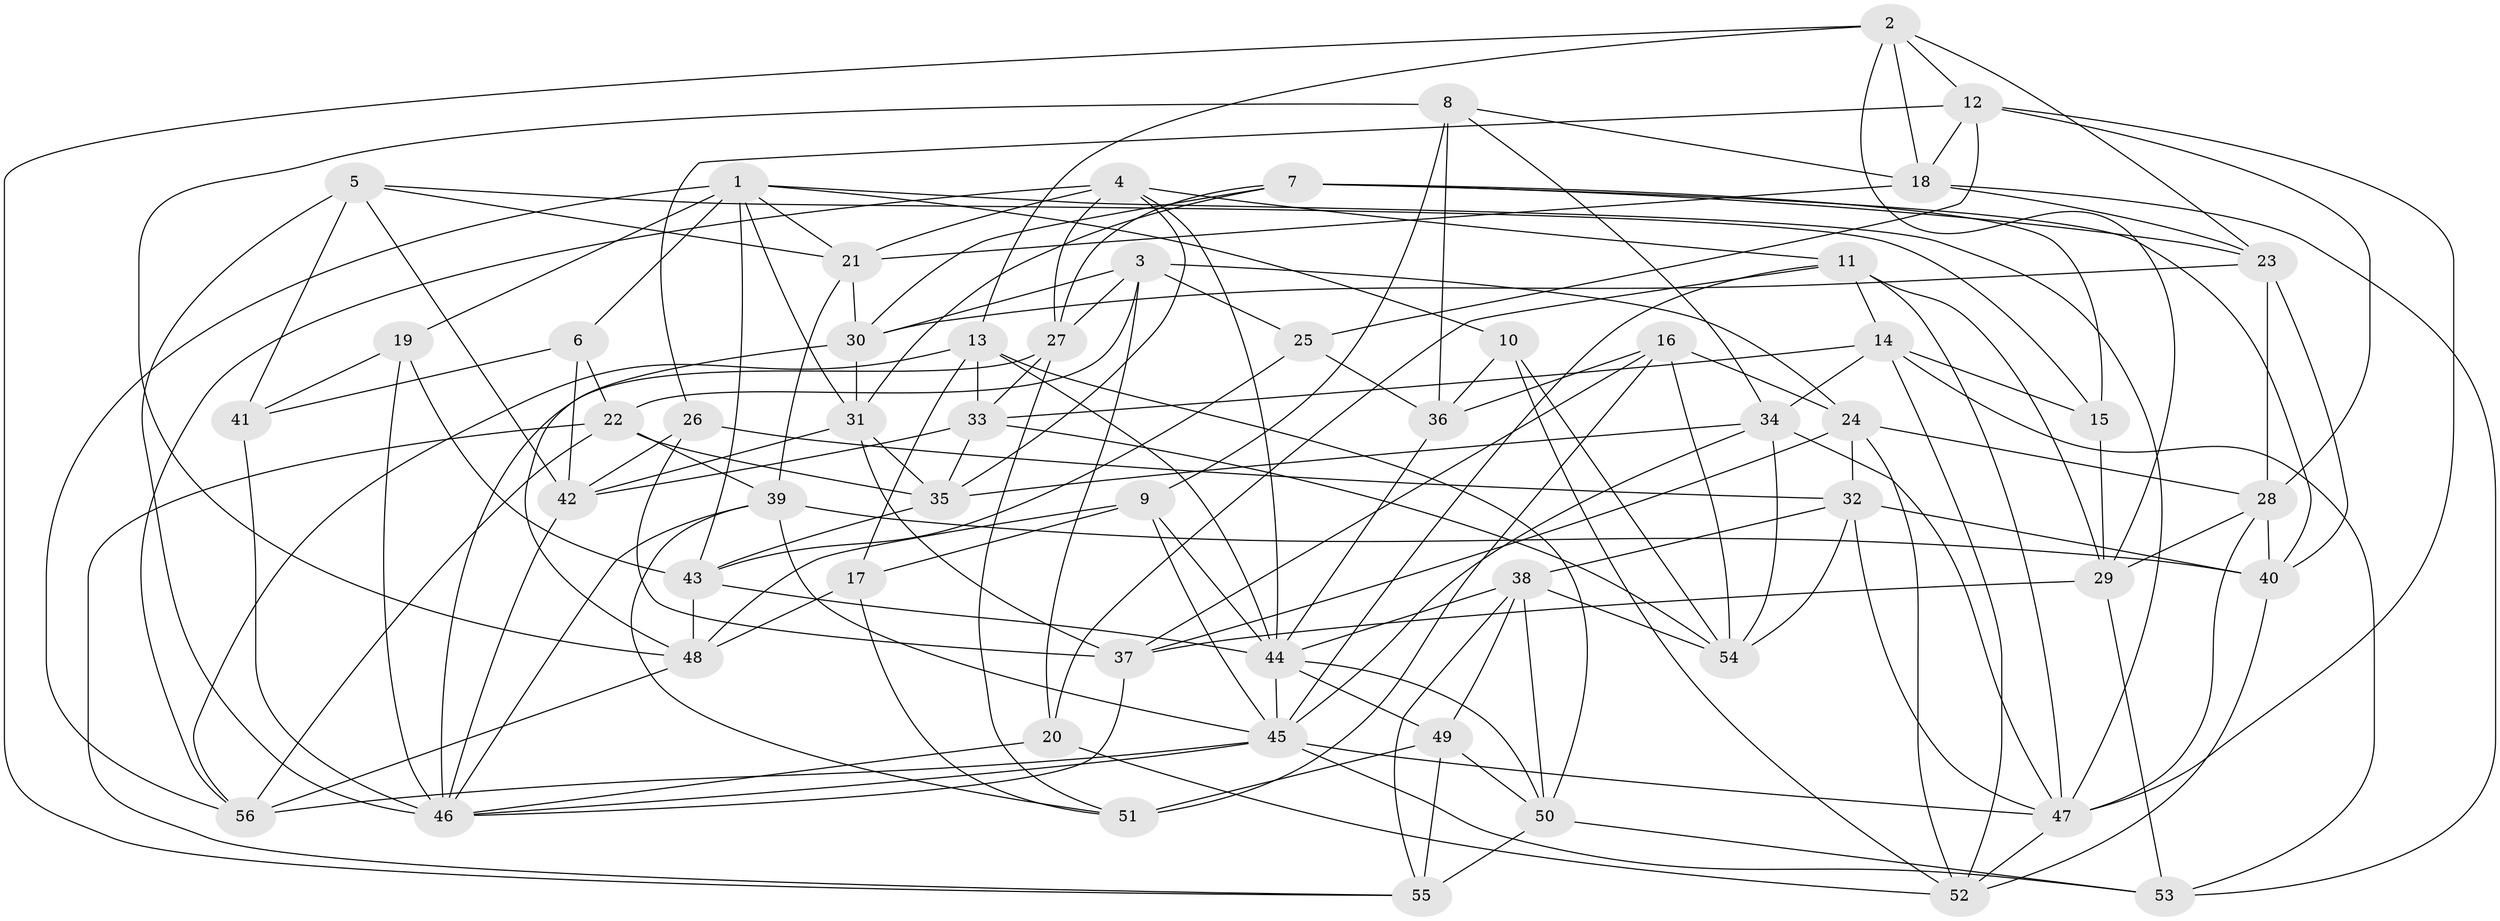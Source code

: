 // original degree distribution, {4: 1.0}
// Generated by graph-tools (version 1.1) at 2025/26/03/09/25 03:26:57]
// undirected, 56 vertices, 161 edges
graph export_dot {
graph [start="1"]
  node [color=gray90,style=filled];
  1;
  2;
  3;
  4;
  5;
  6;
  7;
  8;
  9;
  10;
  11;
  12;
  13;
  14;
  15;
  16;
  17;
  18;
  19;
  20;
  21;
  22;
  23;
  24;
  25;
  26;
  27;
  28;
  29;
  30;
  31;
  32;
  33;
  34;
  35;
  36;
  37;
  38;
  39;
  40;
  41;
  42;
  43;
  44;
  45;
  46;
  47;
  48;
  49;
  50;
  51;
  52;
  53;
  54;
  55;
  56;
  1 -- 6 [weight=1.0];
  1 -- 10 [weight=1.0];
  1 -- 19 [weight=1.0];
  1 -- 21 [weight=1.0];
  1 -- 31 [weight=1.0];
  1 -- 43 [weight=1.0];
  1 -- 47 [weight=1.0];
  1 -- 56 [weight=1.0];
  2 -- 12 [weight=1.0];
  2 -- 13 [weight=1.0];
  2 -- 18 [weight=1.0];
  2 -- 23 [weight=1.0];
  2 -- 29 [weight=1.0];
  2 -- 55 [weight=1.0];
  3 -- 20 [weight=1.0];
  3 -- 22 [weight=1.0];
  3 -- 24 [weight=1.0];
  3 -- 25 [weight=1.0];
  3 -- 27 [weight=1.0];
  3 -- 30 [weight=1.0];
  4 -- 11 [weight=1.0];
  4 -- 21 [weight=1.0];
  4 -- 27 [weight=1.0];
  4 -- 35 [weight=1.0];
  4 -- 44 [weight=1.0];
  4 -- 56 [weight=1.0];
  5 -- 15 [weight=1.0];
  5 -- 21 [weight=1.0];
  5 -- 41 [weight=2.0];
  5 -- 42 [weight=1.0];
  5 -- 46 [weight=1.0];
  6 -- 22 [weight=1.0];
  6 -- 41 [weight=1.0];
  6 -- 42 [weight=1.0];
  7 -- 15 [weight=1.0];
  7 -- 23 [weight=1.0];
  7 -- 27 [weight=1.0];
  7 -- 30 [weight=1.0];
  7 -- 31 [weight=1.0];
  7 -- 40 [weight=1.0];
  8 -- 9 [weight=1.0];
  8 -- 18 [weight=1.0];
  8 -- 34 [weight=1.0];
  8 -- 36 [weight=2.0];
  8 -- 48 [weight=1.0];
  9 -- 17 [weight=1.0];
  9 -- 44 [weight=2.0];
  9 -- 45 [weight=1.0];
  9 -- 48 [weight=1.0];
  10 -- 36 [weight=1.0];
  10 -- 52 [weight=1.0];
  10 -- 54 [weight=1.0];
  11 -- 14 [weight=1.0];
  11 -- 20 [weight=1.0];
  11 -- 29 [weight=1.0];
  11 -- 45 [weight=1.0];
  11 -- 47 [weight=1.0];
  12 -- 18 [weight=1.0];
  12 -- 25 [weight=1.0];
  12 -- 26 [weight=1.0];
  12 -- 28 [weight=1.0];
  12 -- 47 [weight=1.0];
  13 -- 17 [weight=1.0];
  13 -- 33 [weight=1.0];
  13 -- 44 [weight=1.0];
  13 -- 50 [weight=1.0];
  13 -- 56 [weight=1.0];
  14 -- 15 [weight=1.0];
  14 -- 33 [weight=1.0];
  14 -- 34 [weight=1.0];
  14 -- 52 [weight=1.0];
  14 -- 53 [weight=1.0];
  15 -- 29 [weight=1.0];
  16 -- 24 [weight=1.0];
  16 -- 36 [weight=1.0];
  16 -- 37 [weight=1.0];
  16 -- 51 [weight=2.0];
  16 -- 54 [weight=1.0];
  17 -- 48 [weight=1.0];
  17 -- 51 [weight=1.0];
  18 -- 21 [weight=1.0];
  18 -- 23 [weight=1.0];
  18 -- 53 [weight=1.0];
  19 -- 41 [weight=1.0];
  19 -- 43 [weight=1.0];
  19 -- 46 [weight=1.0];
  20 -- 46 [weight=1.0];
  20 -- 52 [weight=1.0];
  21 -- 30 [weight=1.0];
  21 -- 39 [weight=1.0];
  22 -- 35 [weight=1.0];
  22 -- 39 [weight=1.0];
  22 -- 55 [weight=1.0];
  22 -- 56 [weight=1.0];
  23 -- 28 [weight=1.0];
  23 -- 30 [weight=1.0];
  23 -- 40 [weight=1.0];
  24 -- 28 [weight=1.0];
  24 -- 32 [weight=1.0];
  24 -- 37 [weight=1.0];
  24 -- 52 [weight=1.0];
  25 -- 36 [weight=1.0];
  25 -- 43 [weight=1.0];
  26 -- 32 [weight=1.0];
  26 -- 37 [weight=1.0];
  26 -- 42 [weight=1.0];
  27 -- 33 [weight=1.0];
  27 -- 46 [weight=1.0];
  27 -- 51 [weight=1.0];
  28 -- 29 [weight=1.0];
  28 -- 40 [weight=1.0];
  28 -- 47 [weight=1.0];
  29 -- 37 [weight=1.0];
  29 -- 53 [weight=1.0];
  30 -- 31 [weight=1.0];
  30 -- 48 [weight=1.0];
  31 -- 35 [weight=1.0];
  31 -- 37 [weight=1.0];
  31 -- 42 [weight=1.0];
  32 -- 38 [weight=1.0];
  32 -- 40 [weight=1.0];
  32 -- 47 [weight=1.0];
  32 -- 54 [weight=1.0];
  33 -- 35 [weight=1.0];
  33 -- 42 [weight=1.0];
  33 -- 54 [weight=1.0];
  34 -- 35 [weight=1.0];
  34 -- 45 [weight=1.0];
  34 -- 47 [weight=1.0];
  34 -- 54 [weight=1.0];
  35 -- 43 [weight=1.0];
  36 -- 44 [weight=1.0];
  37 -- 46 [weight=1.0];
  38 -- 44 [weight=1.0];
  38 -- 49 [weight=1.0];
  38 -- 50 [weight=1.0];
  38 -- 54 [weight=1.0];
  38 -- 55 [weight=1.0];
  39 -- 40 [weight=1.0];
  39 -- 45 [weight=1.0];
  39 -- 46 [weight=1.0];
  39 -- 51 [weight=1.0];
  40 -- 52 [weight=1.0];
  41 -- 46 [weight=2.0];
  42 -- 46 [weight=1.0];
  43 -- 44 [weight=1.0];
  43 -- 48 [weight=1.0];
  44 -- 45 [weight=1.0];
  44 -- 49 [weight=1.0];
  44 -- 50 [weight=1.0];
  45 -- 46 [weight=1.0];
  45 -- 47 [weight=1.0];
  45 -- 53 [weight=2.0];
  45 -- 56 [weight=1.0];
  47 -- 52 [weight=1.0];
  48 -- 56 [weight=1.0];
  49 -- 50 [weight=1.0];
  49 -- 51 [weight=1.0];
  49 -- 55 [weight=2.0];
  50 -- 53 [weight=1.0];
  50 -- 55 [weight=1.0];
}
